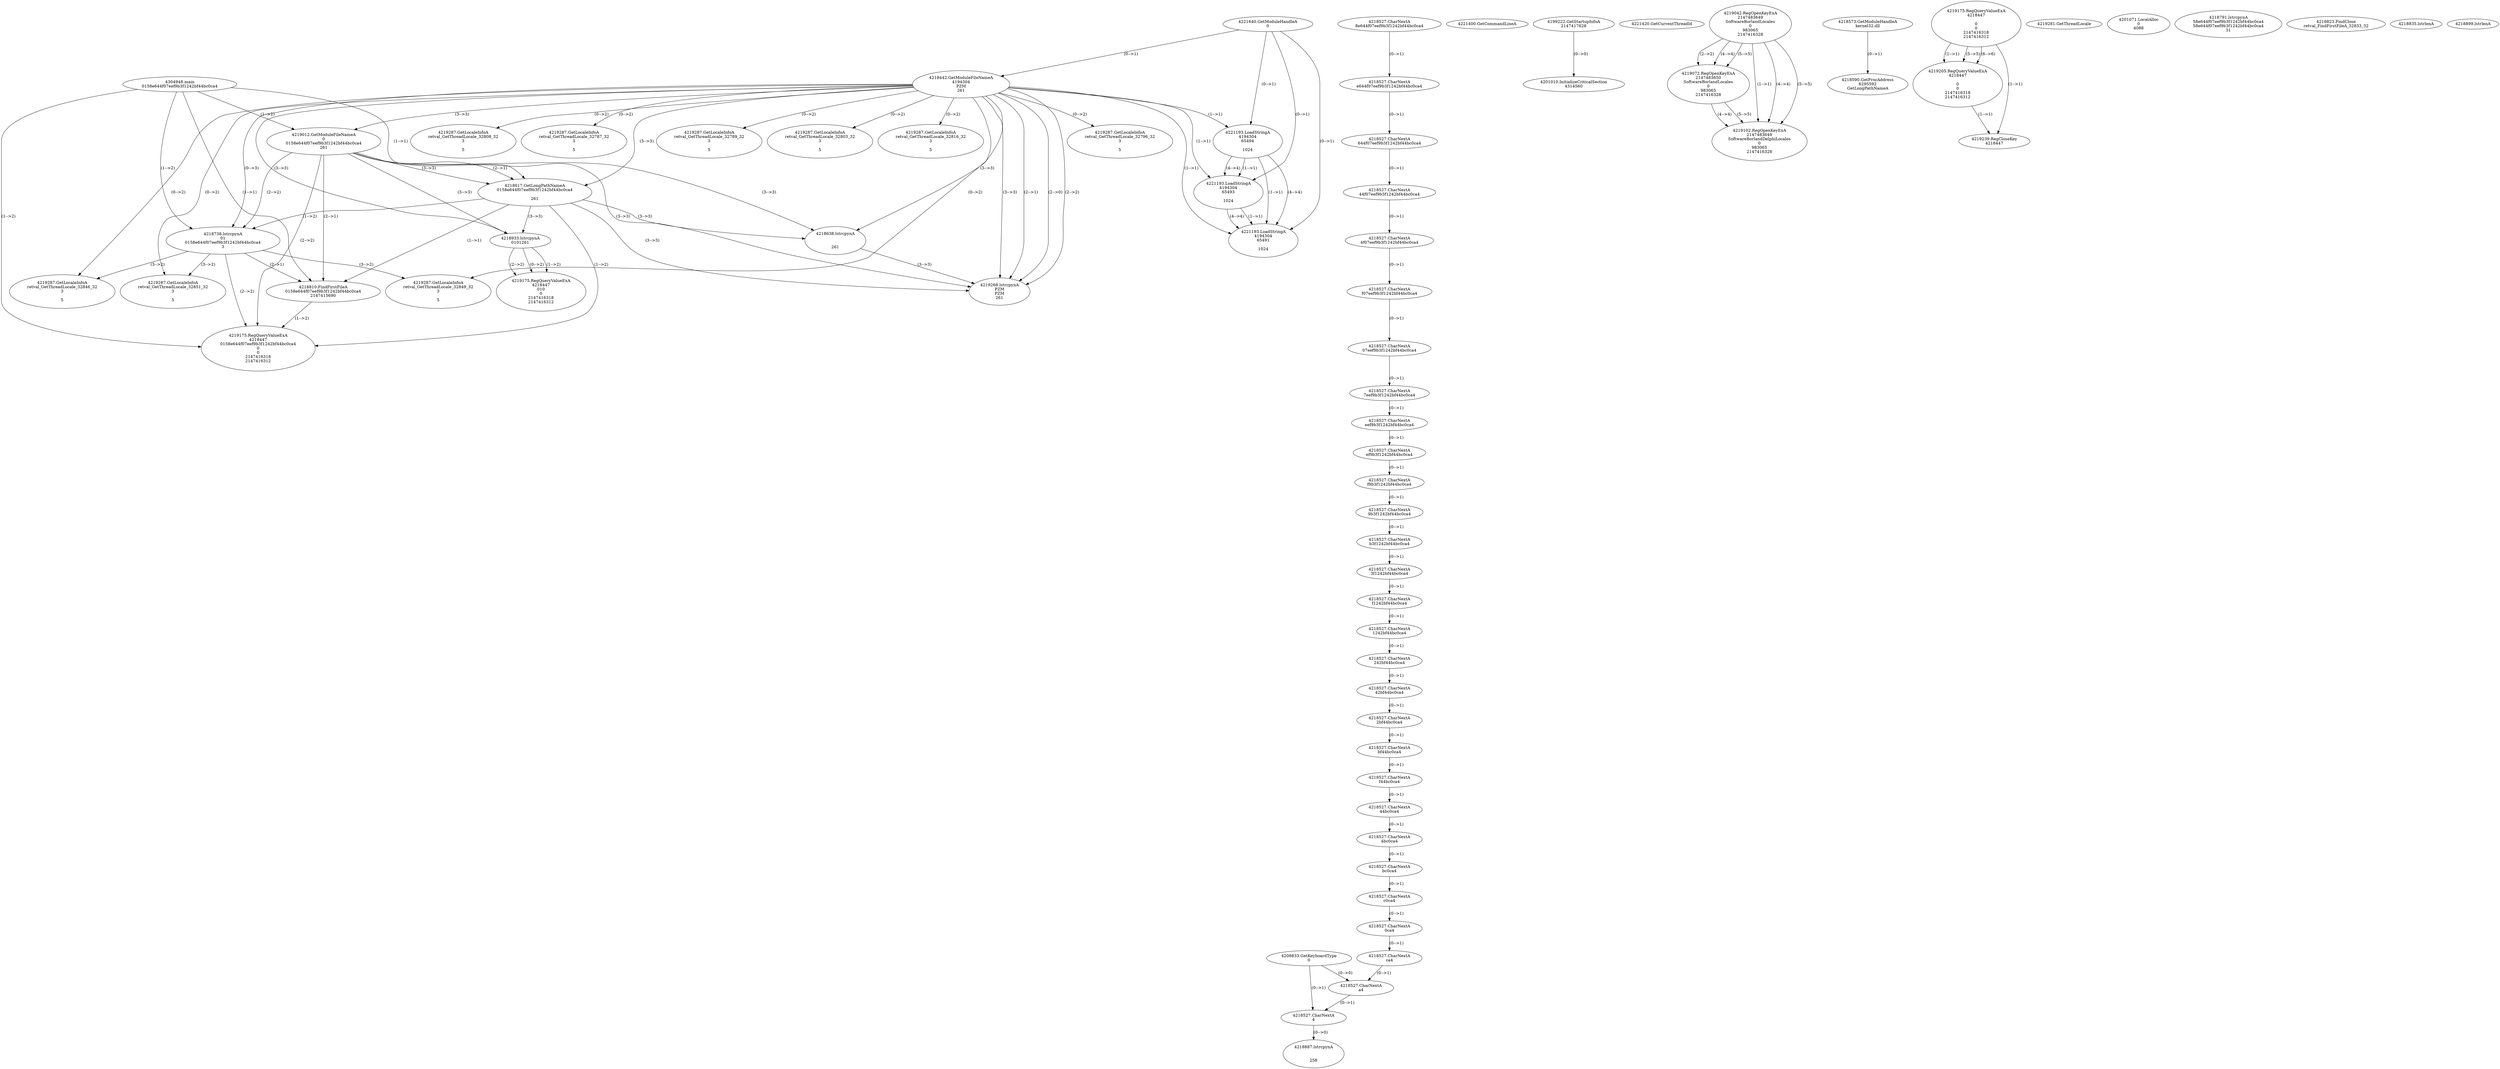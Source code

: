 // Global SCDG with merge call
digraph {
	0 [label="4304948.main
0158e644f07eef9b3f1242bf44bc0ca4"]
	1 [label="4221640.GetModuleHandleA
0"]
	2 [label="4208833.GetKeyboardType
0"]
	3 [label="4221400.GetCommandLineA
"]
	4 [label="4199222.GetStartupInfoA
2147417628"]
	5 [label="4221420.GetCurrentThreadId
"]
	6 [label="4218442.GetModuleFileNameA
4194304
PZM
261"]
	1 -> 6 [label="(0-->1)"]
	7 [label="4219012.GetModuleFileNameA
0
0158e644f07eef9b3f1242bf44bc0ca4
261"]
	0 -> 7 [label="(1-->2)"]
	6 -> 7 [label="(3-->3)"]
	8 [label="4219042.RegOpenKeyExA
2147483649
Software\Borland\Locales
0
983065
2147416328"]
	9 [label="4218573.GetModuleHandleA
kernel32.dll"]
	10 [label="4218590.GetProcAddress
6295592
GetLongPathNameA"]
	9 -> 10 [label="(0-->1)"]
	11 [label="4218617.GetLongPathNameA
0158e644f07eef9b3f1242bf44bc0ca4

261"]
	0 -> 11 [label="(1-->1)"]
	7 -> 11 [label="(2-->1)"]
	6 -> 11 [label="(3-->3)"]
	7 -> 11 [label="(3-->3)"]
	12 [label="4218638.lstrcpynA


261"]
	6 -> 12 [label="(3-->3)"]
	7 -> 12 [label="(3-->3)"]
	11 -> 12 [label="(3-->3)"]
	13 [label="4219175.RegQueryValueExA
4218447

0
0
2147416318
2147416312"]
	14 [label="4219205.RegQueryValueExA
4218447

0
0
2147416318
2147416312"]
	13 -> 14 [label="(1-->1)"]
	13 -> 14 [label="(5-->5)"]
	13 -> 14 [label="(6-->6)"]
	15 [label="4219239.RegCloseKey
4218447"]
	13 -> 15 [label="(1-->1)"]
	14 -> 15 [label="(1-->1)"]
	16 [label="4219268.lstrcpynA
PZM
PZM
261"]
	6 -> 16 [label="(2-->1)"]
	6 -> 16 [label="(2-->2)"]
	6 -> 16 [label="(3-->3)"]
	7 -> 16 [label="(3-->3)"]
	11 -> 16 [label="(3-->3)"]
	12 -> 16 [label="(3-->3)"]
	6 -> 16 [label="(2-->0)"]
	17 [label="4219281.GetThreadLocale
"]
	18 [label="4219287.GetLocaleInfoA
retval_GetThreadLocale_32796_32
3

5"]
	6 -> 18 [label="(0-->2)"]
	19 [label="4221193.LoadStringA
4194304
65494

1024"]
	1 -> 19 [label="(0-->1)"]
	6 -> 19 [label="(1-->1)"]
	20 [label="4201010.InitializeCriticalSection
4314560"]
	4 -> 20 [label="(0-->0)"]
	21 [label="4201071.LocalAlloc
0
4088"]
	22 [label="4219287.GetLocaleInfoA
retval_GetThreadLocale_32808_32
3

5"]
	6 -> 22 [label="(0-->2)"]
	23 [label="4219072.RegOpenKeyExA
2147483650
Software\Borland\Locales
0
983065
2147416328"]
	8 -> 23 [label="(2-->2)"]
	8 -> 23 [label="(4-->4)"]
	8 -> 23 [label="(5-->5)"]
	24 [label="4219102.RegOpenKeyExA
2147483649
Software\Borland\Delphi\Locales
0
983065
2147416328"]
	8 -> 24 [label="(1-->1)"]
	8 -> 24 [label="(4-->4)"]
	23 -> 24 [label="(4-->4)"]
	8 -> 24 [label="(5-->5)"]
	23 -> 24 [label="(5-->5)"]
	25 [label="4219287.GetLocaleInfoA
retval_GetThreadLocale_32787_32
3

5"]
	6 -> 25 [label="(0-->2)"]
	26 [label="4221193.LoadStringA
4194304
65493

1024"]
	1 -> 26 [label="(0-->1)"]
	6 -> 26 [label="(1-->1)"]
	19 -> 26 [label="(1-->1)"]
	19 -> 26 [label="(4-->4)"]
	27 [label="4218738.lstrcpynA
01
0158e644f07eef9b3f1242bf44bc0ca4
3"]
	0 -> 27 [label="(1-->2)"]
	7 -> 27 [label="(2-->2)"]
	11 -> 27 [label="(1-->2)"]
	6 -> 27 [label="(0-->3)"]
	28 [label="4218527.CharNextA
8e644f07eef9b3f1242bf44bc0ca4"]
	29 [label="4218527.CharNextA
e644f07eef9b3f1242bf44bc0ca4"]
	28 -> 29 [label="(0-->1)"]
	30 [label="4218527.CharNextA
644f07eef9b3f1242bf44bc0ca4"]
	29 -> 30 [label="(0-->1)"]
	31 [label="4218527.CharNextA
44f07eef9b3f1242bf44bc0ca4"]
	30 -> 31 [label="(0-->1)"]
	32 [label="4218527.CharNextA
4f07eef9b3f1242bf44bc0ca4"]
	31 -> 32 [label="(0-->1)"]
	33 [label="4218527.CharNextA
f07eef9b3f1242bf44bc0ca4"]
	32 -> 33 [label="(0-->1)"]
	34 [label="4218527.CharNextA
07eef9b3f1242bf44bc0ca4"]
	33 -> 34 [label="(0-->1)"]
	35 [label="4218527.CharNextA
7eef9b3f1242bf44bc0ca4"]
	34 -> 35 [label="(0-->1)"]
	36 [label="4218527.CharNextA
eef9b3f1242bf44bc0ca4"]
	35 -> 36 [label="(0-->1)"]
	37 [label="4218527.CharNextA
ef9b3f1242bf44bc0ca4"]
	36 -> 37 [label="(0-->1)"]
	38 [label="4218527.CharNextA
f9b3f1242bf44bc0ca4"]
	37 -> 38 [label="(0-->1)"]
	39 [label="4218527.CharNextA
9b3f1242bf44bc0ca4"]
	38 -> 39 [label="(0-->1)"]
	40 [label="4218527.CharNextA
b3f1242bf44bc0ca4"]
	39 -> 40 [label="(0-->1)"]
	41 [label="4218527.CharNextA
3f1242bf44bc0ca4"]
	40 -> 41 [label="(0-->1)"]
	42 [label="4218527.CharNextA
f1242bf44bc0ca4"]
	41 -> 42 [label="(0-->1)"]
	43 [label="4218527.CharNextA
1242bf44bc0ca4"]
	42 -> 43 [label="(0-->1)"]
	44 [label="4218527.CharNextA
242bf44bc0ca4"]
	43 -> 44 [label="(0-->1)"]
	45 [label="4218527.CharNextA
42bf44bc0ca4"]
	44 -> 45 [label="(0-->1)"]
	46 [label="4218527.CharNextA
2bf44bc0ca4"]
	45 -> 46 [label="(0-->1)"]
	47 [label="4218527.CharNextA
bf44bc0ca4"]
	46 -> 47 [label="(0-->1)"]
	48 [label="4218527.CharNextA
f44bc0ca4"]
	47 -> 48 [label="(0-->1)"]
	49 [label="4218527.CharNextA
44bc0ca4"]
	48 -> 49 [label="(0-->1)"]
	50 [label="4218527.CharNextA
4bc0ca4"]
	49 -> 50 [label="(0-->1)"]
	51 [label="4218527.CharNextA
bc0ca4"]
	50 -> 51 [label="(0-->1)"]
	52 [label="4218527.CharNextA
c0ca4"]
	51 -> 52 [label="(0-->1)"]
	53 [label="4218527.CharNextA
0ca4"]
	52 -> 53 [label="(0-->1)"]
	54 [label="4218527.CharNextA
ca4"]
	53 -> 54 [label="(0-->1)"]
	55 [label="4218527.CharNextA
a4"]
	54 -> 55 [label="(0-->1)"]
	2 -> 55 [label="(0-->0)"]
	56 [label="4218527.CharNextA
4"]
	2 -> 56 [label="(0-->1)"]
	55 -> 56 [label="(0-->1)"]
	57 [label="4218791.lstrcpynA
58e644f07eef9b3f1242bf44bc0ca4
58e644f07eef9b3f1242bf44bc0ca4
31"]
	58 [label="4218810.FindFirstFileA
0158e644f07eef9b3f1242bf44bc0ca4
2147415690"]
	0 -> 58 [label="(1-->1)"]
	7 -> 58 [label="(2-->1)"]
	11 -> 58 [label="(1-->1)"]
	27 -> 58 [label="(2-->1)"]
	59 [label="4219175.RegQueryValueExA
4218447
0158e644f07eef9b3f1242bf44bc0ca4
0
0
2147416318
2147416312"]
	0 -> 59 [label="(1-->2)"]
	7 -> 59 [label="(2-->2)"]
	11 -> 59 [label="(1-->2)"]
	27 -> 59 [label="(2-->2)"]
	58 -> 59 [label="(1-->2)"]
	60 [label="4219287.GetLocaleInfoA
retval_GetThreadLocale_32851_32
3

5"]
	6 -> 60 [label="(0-->2)"]
	27 -> 60 [label="(3-->2)"]
	61 [label="4221193.LoadStringA
4194304
65491

1024"]
	1 -> 61 [label="(0-->1)"]
	6 -> 61 [label="(1-->1)"]
	19 -> 61 [label="(1-->1)"]
	26 -> 61 [label="(1-->1)"]
	19 -> 61 [label="(4-->4)"]
	26 -> 61 [label="(4-->4)"]
	62 [label="4218823.FindClose
retval_FindFirstFileA_32833_32"]
	63 [label="4218835.lstrlenA
"]
	64 [label="4218887.lstrcpynA


258"]
	56 -> 64 [label="(0-->0)"]
	65 [label="4218899.lstrlenA
"]
	66 [label="4218933.lstrcpynA
01\
01\
261"]
	6 -> 66 [label="(3-->3)"]
	7 -> 66 [label="(3-->3)"]
	11 -> 66 [label="(3-->3)"]
	67 [label="4219175.RegQueryValueExA
4218447
01\
0
0
2147416318
2147416312"]
	66 -> 67 [label="(1-->2)"]
	66 -> 67 [label="(2-->2)"]
	66 -> 67 [label="(0-->2)"]
	68 [label="4219287.GetLocaleInfoA
retval_GetThreadLocale_32849_32
3

5"]
	6 -> 68 [label="(0-->2)"]
	27 -> 68 [label="(3-->2)"]
	69 [label="4219287.GetLocaleInfoA
retval_GetThreadLocale_32789_32
3

5"]
	6 -> 69 [label="(0-->2)"]
	70 [label="4219287.GetLocaleInfoA
retval_GetThreadLocale_32803_32
3

5"]
	6 -> 70 [label="(0-->2)"]
	71 [label="4219287.GetLocaleInfoA
retval_GetThreadLocale_32846_32
3

5"]
	6 -> 71 [label="(0-->2)"]
	27 -> 71 [label="(3-->2)"]
	72 [label="4219287.GetLocaleInfoA
retval_GetThreadLocale_32816_32
3

5"]
	6 -> 72 [label="(0-->2)"]
}

